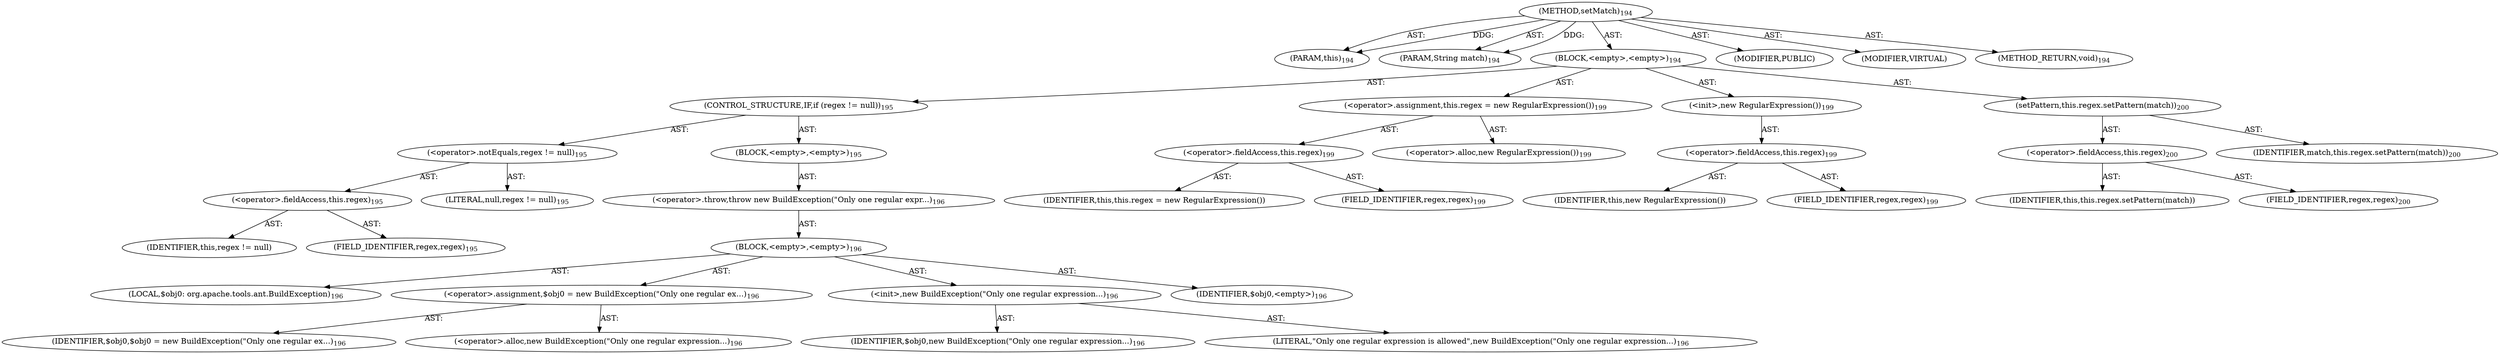 digraph "setMatch" {  
"111669149698" [label = <(METHOD,setMatch)<SUB>194</SUB>> ]
"115964117001" [label = <(PARAM,this)<SUB>194</SUB>> ]
"115964117002" [label = <(PARAM,String match)<SUB>194</SUB>> ]
"25769803778" [label = <(BLOCK,&lt;empty&gt;,&lt;empty&gt;)<SUB>194</SUB>> ]
"47244640256" [label = <(CONTROL_STRUCTURE,IF,if (regex != null))<SUB>195</SUB>> ]
"30064771095" [label = <(&lt;operator&gt;.notEquals,regex != null)<SUB>195</SUB>> ]
"30064771096" [label = <(&lt;operator&gt;.fieldAccess,this.regex)<SUB>195</SUB>> ]
"68719476770" [label = <(IDENTIFIER,this,regex != null)> ]
"55834574858" [label = <(FIELD_IDENTIFIER,regex,regex)<SUB>195</SUB>> ]
"90194313222" [label = <(LITERAL,null,regex != null)<SUB>195</SUB>> ]
"25769803779" [label = <(BLOCK,&lt;empty&gt;,&lt;empty&gt;)<SUB>195</SUB>> ]
"30064771097" [label = <(&lt;operator&gt;.throw,throw new BuildException(&quot;Only one regular expr...)<SUB>196</SUB>> ]
"25769803780" [label = <(BLOCK,&lt;empty&gt;,&lt;empty&gt;)<SUB>196</SUB>> ]
"94489280512" [label = <(LOCAL,$obj0: org.apache.tools.ant.BuildException)<SUB>196</SUB>> ]
"30064771098" [label = <(&lt;operator&gt;.assignment,$obj0 = new BuildException(&quot;Only one regular ex...)<SUB>196</SUB>> ]
"68719476771" [label = <(IDENTIFIER,$obj0,$obj0 = new BuildException(&quot;Only one regular ex...)<SUB>196</SUB>> ]
"30064771099" [label = <(&lt;operator&gt;.alloc,new BuildException(&quot;Only one regular expression...)<SUB>196</SUB>> ]
"30064771100" [label = <(&lt;init&gt;,new BuildException(&quot;Only one regular expression...)<SUB>196</SUB>> ]
"68719476772" [label = <(IDENTIFIER,$obj0,new BuildException(&quot;Only one regular expression...)<SUB>196</SUB>> ]
"90194313223" [label = <(LITERAL,&quot;Only one regular expression is allowed&quot;,new BuildException(&quot;Only one regular expression...)<SUB>196</SUB>> ]
"68719476773" [label = <(IDENTIFIER,$obj0,&lt;empty&gt;)<SUB>196</SUB>> ]
"30064771101" [label = <(&lt;operator&gt;.assignment,this.regex = new RegularExpression())<SUB>199</SUB>> ]
"30064771102" [label = <(&lt;operator&gt;.fieldAccess,this.regex)<SUB>199</SUB>> ]
"68719476774" [label = <(IDENTIFIER,this,this.regex = new RegularExpression())> ]
"55834574859" [label = <(FIELD_IDENTIFIER,regex,regex)<SUB>199</SUB>> ]
"30064771103" [label = <(&lt;operator&gt;.alloc,new RegularExpression())<SUB>199</SUB>> ]
"30064771104" [label = <(&lt;init&gt;,new RegularExpression())<SUB>199</SUB>> ]
"30064771105" [label = <(&lt;operator&gt;.fieldAccess,this.regex)<SUB>199</SUB>> ]
"68719476775" [label = <(IDENTIFIER,this,new RegularExpression())> ]
"55834574860" [label = <(FIELD_IDENTIFIER,regex,regex)<SUB>199</SUB>> ]
"30064771106" [label = <(setPattern,this.regex.setPattern(match))<SUB>200</SUB>> ]
"30064771107" [label = <(&lt;operator&gt;.fieldAccess,this.regex)<SUB>200</SUB>> ]
"68719476776" [label = <(IDENTIFIER,this,this.regex.setPattern(match))> ]
"55834574861" [label = <(FIELD_IDENTIFIER,regex,regex)<SUB>200</SUB>> ]
"68719476777" [label = <(IDENTIFIER,match,this.regex.setPattern(match))<SUB>200</SUB>> ]
"133143986188" [label = <(MODIFIER,PUBLIC)> ]
"133143986189" [label = <(MODIFIER,VIRTUAL)> ]
"128849018882" [label = <(METHOD_RETURN,void)<SUB>194</SUB>> ]
  "111669149698" -> "115964117001"  [ label = "AST: "] 
  "111669149698" -> "115964117002"  [ label = "AST: "] 
  "111669149698" -> "25769803778"  [ label = "AST: "] 
  "111669149698" -> "133143986188"  [ label = "AST: "] 
  "111669149698" -> "133143986189"  [ label = "AST: "] 
  "111669149698" -> "128849018882"  [ label = "AST: "] 
  "25769803778" -> "47244640256"  [ label = "AST: "] 
  "25769803778" -> "30064771101"  [ label = "AST: "] 
  "25769803778" -> "30064771104"  [ label = "AST: "] 
  "25769803778" -> "30064771106"  [ label = "AST: "] 
  "47244640256" -> "30064771095"  [ label = "AST: "] 
  "47244640256" -> "25769803779"  [ label = "AST: "] 
  "30064771095" -> "30064771096"  [ label = "AST: "] 
  "30064771095" -> "90194313222"  [ label = "AST: "] 
  "30064771096" -> "68719476770"  [ label = "AST: "] 
  "30064771096" -> "55834574858"  [ label = "AST: "] 
  "25769803779" -> "30064771097"  [ label = "AST: "] 
  "30064771097" -> "25769803780"  [ label = "AST: "] 
  "25769803780" -> "94489280512"  [ label = "AST: "] 
  "25769803780" -> "30064771098"  [ label = "AST: "] 
  "25769803780" -> "30064771100"  [ label = "AST: "] 
  "25769803780" -> "68719476773"  [ label = "AST: "] 
  "30064771098" -> "68719476771"  [ label = "AST: "] 
  "30064771098" -> "30064771099"  [ label = "AST: "] 
  "30064771100" -> "68719476772"  [ label = "AST: "] 
  "30064771100" -> "90194313223"  [ label = "AST: "] 
  "30064771101" -> "30064771102"  [ label = "AST: "] 
  "30064771101" -> "30064771103"  [ label = "AST: "] 
  "30064771102" -> "68719476774"  [ label = "AST: "] 
  "30064771102" -> "55834574859"  [ label = "AST: "] 
  "30064771104" -> "30064771105"  [ label = "AST: "] 
  "30064771105" -> "68719476775"  [ label = "AST: "] 
  "30064771105" -> "55834574860"  [ label = "AST: "] 
  "30064771106" -> "30064771107"  [ label = "AST: "] 
  "30064771106" -> "68719476777"  [ label = "AST: "] 
  "30064771107" -> "68719476776"  [ label = "AST: "] 
  "30064771107" -> "55834574861"  [ label = "AST: "] 
  "111669149698" -> "115964117001"  [ label = "DDG: "] 
  "111669149698" -> "115964117002"  [ label = "DDG: "] 
}
